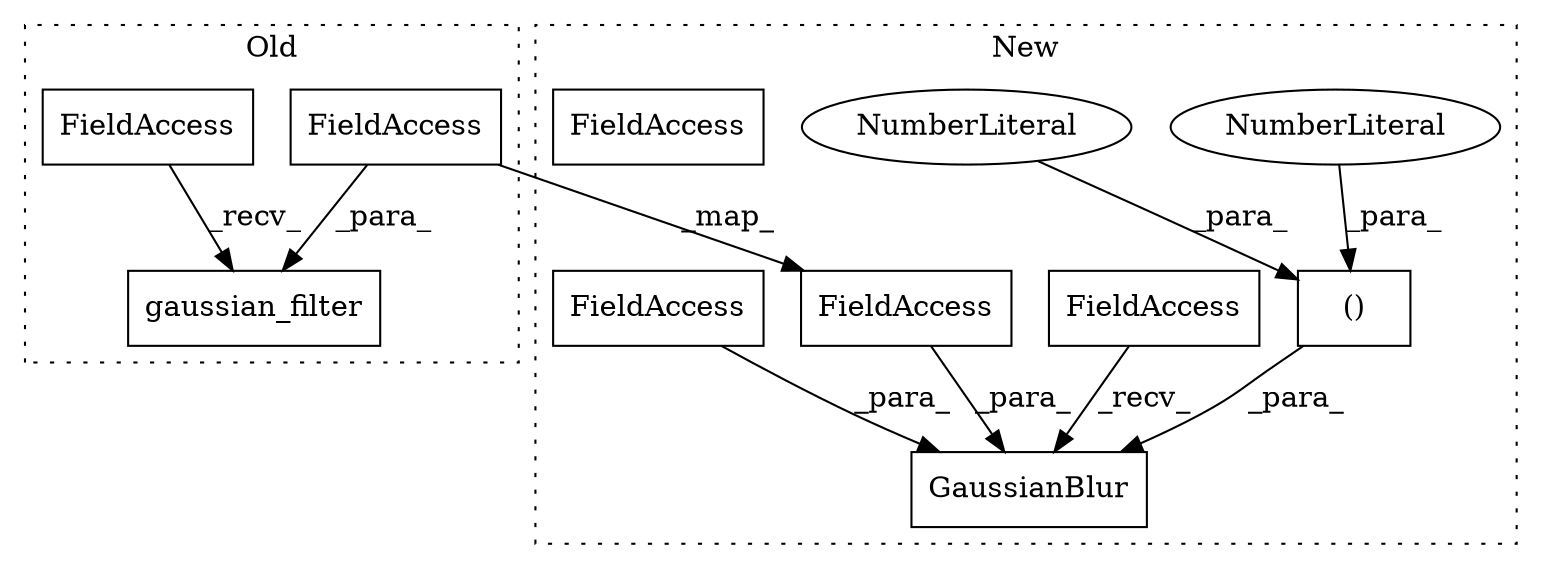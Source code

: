 digraph G {
subgraph cluster0 {
1 [label="gaussian_filter" a="32" s="8062,8091" l="16,1" shape="box"];
8 [label="FieldAccess" a="22" s="8048" l="5" shape="box"];
10 [label="FieldAccess" a="22" s="8087" l="4" shape="box"];
label = "Old";
style="dotted";
}
subgraph cluster1 {
2 [label="GaussianBlur" a="32" s="8975,9042" l="13,1" shape="box"];
3 [label="()" a="106" s="9002" l="15" shape="box"];
4 [label="NumberLiteral" a="34" s="9002" l="1" shape="ellipse"];
5 [label="NumberLiteral" a="34" s="9016" l="1" shape="ellipse"];
6 [label="FieldAccess" a="22" s="9024" l="18" shape="box"];
7 [label="FieldAccess" a="22" s="8971" l="3" shape="box"];
9 [label="FieldAccess" a="22" s="9019" l="4" shape="box"];
11 [label="FieldAccess" a="22" s="9024" l="18" shape="box"];
label = "New";
style="dotted";
}
3 -> 2 [label="_para_"];
4 -> 3 [label="_para_"];
5 -> 3 [label="_para_"];
7 -> 2 [label="_recv_"];
8 -> 1 [label="_recv_"];
9 -> 2 [label="_para_"];
10 -> 1 [label="_para_"];
10 -> 9 [label="_map_"];
11 -> 2 [label="_para_"];
}